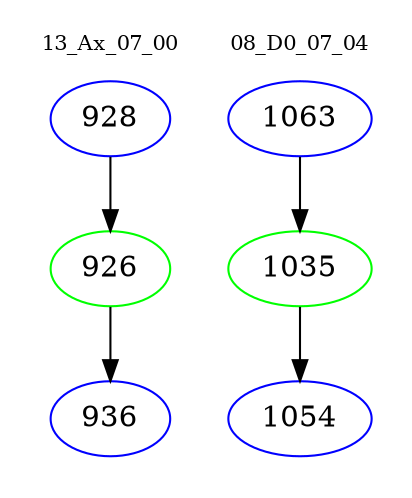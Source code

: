 digraph{
subgraph cluster_0 {
color = white
label = "13_Ax_07_00";
fontsize=10;
T0_928 [label="928", color="blue"]
T0_928 -> T0_926 [color="black"]
T0_926 [label="926", color="green"]
T0_926 -> T0_936 [color="black"]
T0_936 [label="936", color="blue"]
}
subgraph cluster_1 {
color = white
label = "08_D0_07_04";
fontsize=10;
T1_1063 [label="1063", color="blue"]
T1_1063 -> T1_1035 [color="black"]
T1_1035 [label="1035", color="green"]
T1_1035 -> T1_1054 [color="black"]
T1_1054 [label="1054", color="blue"]
}
}

